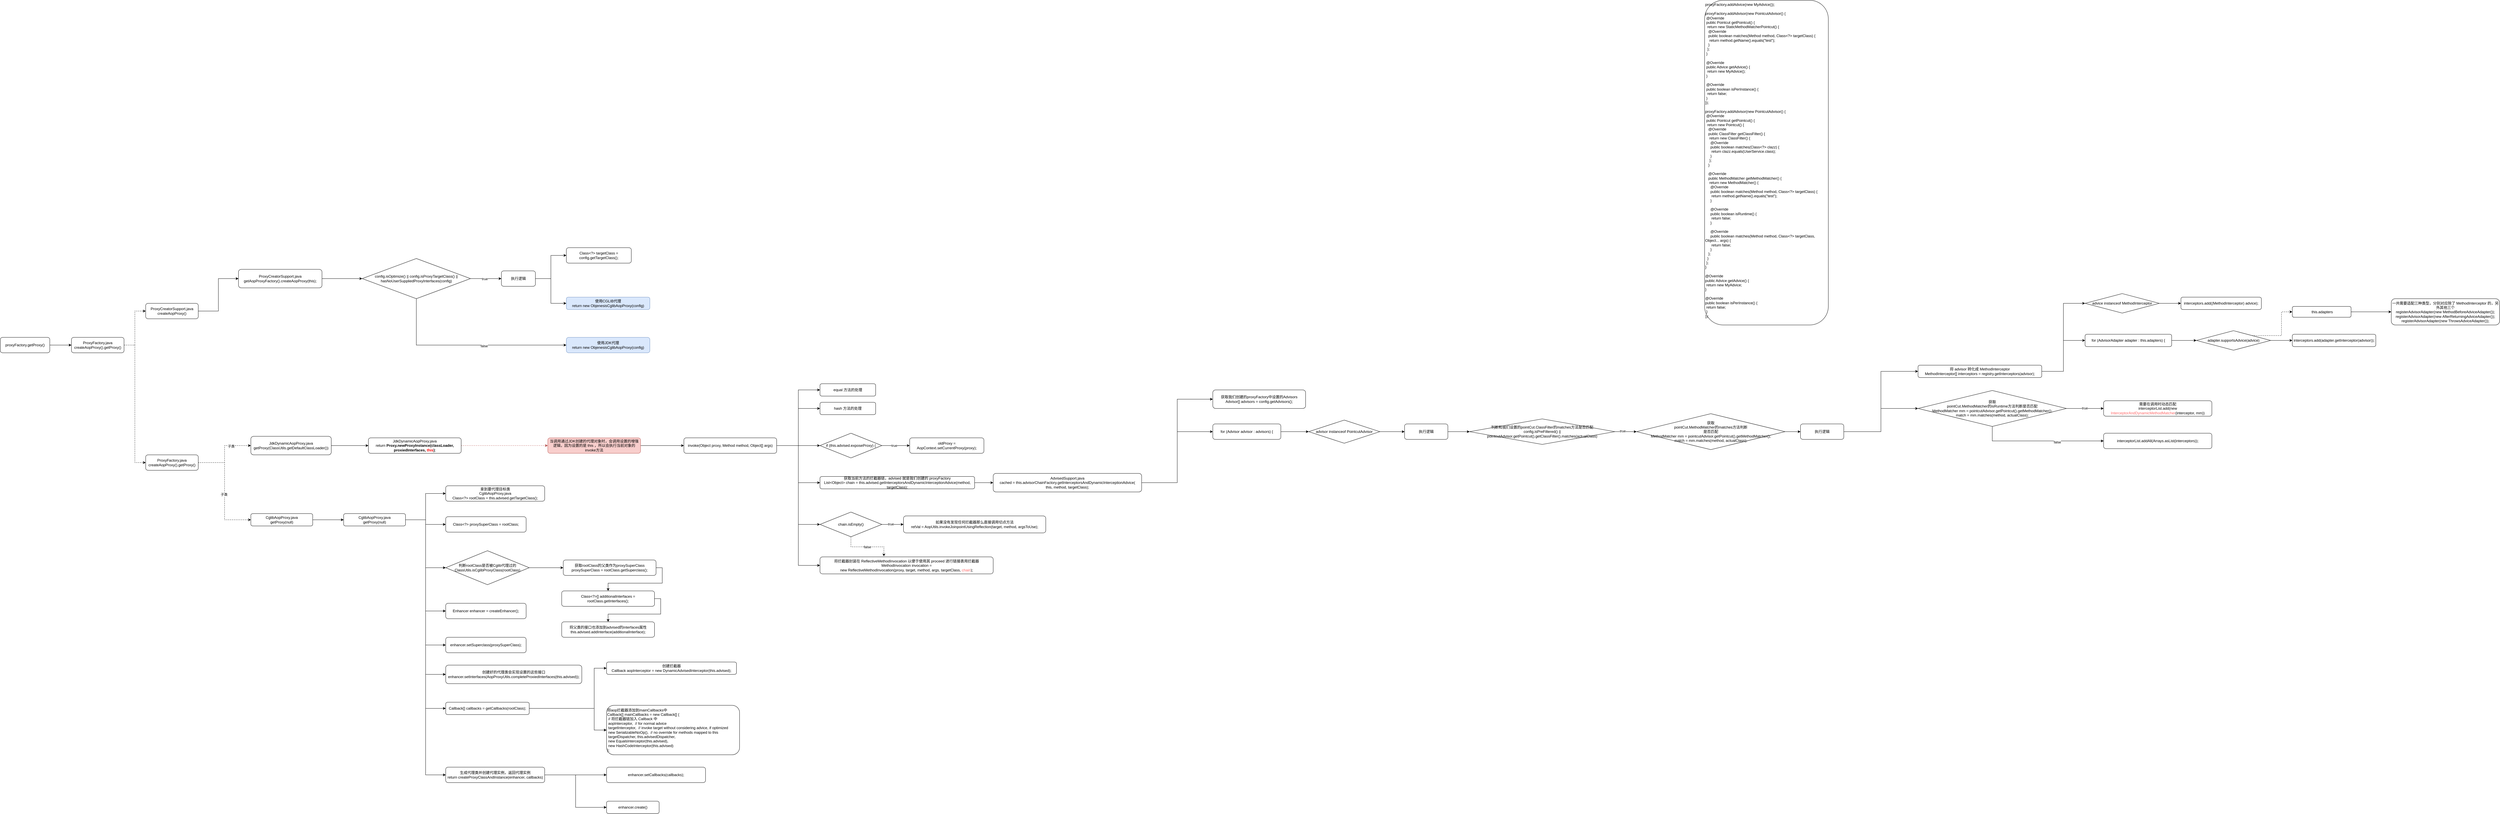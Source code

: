 <mxfile version="16.2.1" type="github">
  <diagram id="f2AcYuHpSOX_95SIe8nD" name="第 1 页">
    <mxGraphModel dx="946" dy="3900" grid="1" gridSize="10" guides="1" tooltips="1" connect="1" arrows="1" fold="1" page="1" pageScale="1" pageWidth="2339" pageHeight="3300" math="0" shadow="0">
      <root>
        <mxCell id="0" />
        <mxCell id="1" parent="0" />
        <mxCell id="IzW3qe-JI3EkygCX9i8u-3" style="edgeStyle=orthogonalEdgeStyle;rounded=0;orthogonalLoop=1;jettySize=auto;html=1;exitX=1;exitY=0.5;exitDx=0;exitDy=0;entryX=0;entryY=0.5;entryDx=0;entryDy=0;" edge="1" parent="1" source="IzW3qe-JI3EkygCX9i8u-1" target="IzW3qe-JI3EkygCX9i8u-2">
          <mxGeometry relative="1" as="geometry" />
        </mxCell>
        <mxCell id="IzW3qe-JI3EkygCX9i8u-1" value="proxyFactory.getProxy()" style="rounded=1;whiteSpace=wrap;html=1;" vertex="1" parent="1">
          <mxGeometry x="830" y="460" width="160" height="50" as="geometry" />
        </mxCell>
        <mxCell id="IzW3qe-JI3EkygCX9i8u-6" style="edgeStyle=orthogonalEdgeStyle;rounded=0;orthogonalLoop=1;jettySize=auto;html=1;exitX=1;exitY=0.5;exitDx=0;exitDy=0;entryX=0;entryY=0.5;entryDx=0;entryDy=0;dashed=1;" edge="1" parent="1" source="IzW3qe-JI3EkygCX9i8u-2" target="IzW3qe-JI3EkygCX9i8u-4">
          <mxGeometry relative="1" as="geometry" />
        </mxCell>
        <mxCell id="IzW3qe-JI3EkygCX9i8u-7" style="edgeStyle=orthogonalEdgeStyle;rounded=0;orthogonalLoop=1;jettySize=auto;html=1;exitX=1;exitY=0.5;exitDx=0;exitDy=0;entryX=0;entryY=0.5;entryDx=0;entryDy=0;dashed=1;" edge="1" parent="1" source="IzW3qe-JI3EkygCX9i8u-2" target="IzW3qe-JI3EkygCX9i8u-5">
          <mxGeometry relative="1" as="geometry" />
        </mxCell>
        <mxCell id="IzW3qe-JI3EkygCX9i8u-2" value="ProxyFactory.java&lt;br&gt;createAopProxy().getProxy()" style="rounded=1;whiteSpace=wrap;html=1;" vertex="1" parent="1">
          <mxGeometry x="1060" y="460" width="170" height="50" as="geometry" />
        </mxCell>
        <mxCell id="IzW3qe-JI3EkygCX9i8u-10" style="edgeStyle=orthogonalEdgeStyle;rounded=0;orthogonalLoop=1;jettySize=auto;html=1;exitX=1;exitY=0.5;exitDx=0;exitDy=0;entryX=0;entryY=0.5;entryDx=0;entryDy=0;" edge="1" parent="1" source="IzW3qe-JI3EkygCX9i8u-4" target="IzW3qe-JI3EkygCX9i8u-9">
          <mxGeometry relative="1" as="geometry" />
        </mxCell>
        <mxCell id="IzW3qe-JI3EkygCX9i8u-4" value="ProxyCreatorSupport.java&lt;br&gt;createAopProxy()" style="rounded=1;whiteSpace=wrap;html=1;" vertex="1" parent="1">
          <mxGeometry x="1300" y="350" width="170" height="50" as="geometry" />
        </mxCell>
        <mxCell id="IzW3qe-JI3EkygCX9i8u-27" style="edgeStyle=orthogonalEdgeStyle;rounded=0;orthogonalLoop=1;jettySize=auto;html=1;exitX=1;exitY=0.5;exitDx=0;exitDy=0;dashed=1;entryX=0;entryY=0.5;entryDx=0;entryDy=0;" edge="1" parent="1" source="IzW3qe-JI3EkygCX9i8u-5" target="IzW3qe-JI3EkygCX9i8u-25">
          <mxGeometry relative="1" as="geometry" />
        </mxCell>
        <mxCell id="IzW3qe-JI3EkygCX9i8u-29" value="子类" style="edgeLabel;html=1;align=center;verticalAlign=middle;resizable=0;points=[];" vertex="1" connectable="0" parent="IzW3qe-JI3EkygCX9i8u-27">
          <mxGeometry x="0.43" y="-2" relative="1" as="geometry">
            <mxPoint as="offset" />
          </mxGeometry>
        </mxCell>
        <mxCell id="IzW3qe-JI3EkygCX9i8u-28" style="edgeStyle=orthogonalEdgeStyle;rounded=0;orthogonalLoop=1;jettySize=auto;html=1;exitX=1;exitY=0.5;exitDx=0;exitDy=0;entryX=0;entryY=0.5;entryDx=0;entryDy=0;dashed=1;" edge="1" parent="1" source="IzW3qe-JI3EkygCX9i8u-5" target="IzW3qe-JI3EkygCX9i8u-26">
          <mxGeometry relative="1" as="geometry" />
        </mxCell>
        <mxCell id="IzW3qe-JI3EkygCX9i8u-30" value="子类" style="edgeLabel;html=1;align=center;verticalAlign=middle;resizable=0;points=[];" vertex="1" connectable="0" parent="IzW3qe-JI3EkygCX9i8u-28">
          <mxGeometry x="0.056" y="-2" relative="1" as="geometry">
            <mxPoint as="offset" />
          </mxGeometry>
        </mxCell>
        <mxCell id="IzW3qe-JI3EkygCX9i8u-5" value="ProxyFactory.java&lt;br&gt;createAopProxy().getProxy()" style="rounded=1;whiteSpace=wrap;html=1;" vertex="1" parent="1">
          <mxGeometry x="1300" y="840" width="170" height="50" as="geometry" />
        </mxCell>
        <mxCell id="IzW3qe-JI3EkygCX9i8u-12" style="edgeStyle=orthogonalEdgeStyle;rounded=0;orthogonalLoop=1;jettySize=auto;html=1;exitX=1;exitY=0.5;exitDx=0;exitDy=0;" edge="1" parent="1" source="IzW3qe-JI3EkygCX9i8u-9" target="IzW3qe-JI3EkygCX9i8u-11">
          <mxGeometry relative="1" as="geometry" />
        </mxCell>
        <mxCell id="IzW3qe-JI3EkygCX9i8u-9" value="ProxyCreatorSupport.java&lt;br&gt;getAopProxyFactory().createAopProxy(this);" style="rounded=1;whiteSpace=wrap;html=1;" vertex="1" parent="1">
          <mxGeometry x="1600" y="240" width="270" height="60" as="geometry" />
        </mxCell>
        <mxCell id="IzW3qe-JI3EkygCX9i8u-14" style="edgeStyle=orthogonalEdgeStyle;rounded=0;orthogonalLoop=1;jettySize=auto;html=1;exitX=1;exitY=0.5;exitDx=0;exitDy=0;" edge="1" parent="1" source="IzW3qe-JI3EkygCX9i8u-11" target="IzW3qe-JI3EkygCX9i8u-13">
          <mxGeometry relative="1" as="geometry" />
        </mxCell>
        <mxCell id="IzW3qe-JI3EkygCX9i8u-19" value="true" style="edgeLabel;html=1;align=center;verticalAlign=middle;resizable=0;points=[];" vertex="1" connectable="0" parent="IzW3qe-JI3EkygCX9i8u-14">
          <mxGeometry x="-0.08" y="-1" relative="1" as="geometry">
            <mxPoint as="offset" />
          </mxGeometry>
        </mxCell>
        <mxCell id="IzW3qe-JI3EkygCX9i8u-21" style="edgeStyle=orthogonalEdgeStyle;rounded=0;orthogonalLoop=1;jettySize=auto;html=1;exitX=0.5;exitY=1;exitDx=0;exitDy=0;entryX=0;entryY=0.5;entryDx=0;entryDy=0;" edge="1" parent="1" source="IzW3qe-JI3EkygCX9i8u-11" target="IzW3qe-JI3EkygCX9i8u-20">
          <mxGeometry relative="1" as="geometry" />
        </mxCell>
        <mxCell id="IzW3qe-JI3EkygCX9i8u-22" value="false" style="edgeLabel;html=1;align=center;verticalAlign=middle;resizable=0;points=[];" vertex="1" connectable="0" parent="IzW3qe-JI3EkygCX9i8u-21">
          <mxGeometry x="0.162" y="-3" relative="1" as="geometry">
            <mxPoint as="offset" />
          </mxGeometry>
        </mxCell>
        <mxCell id="IzW3qe-JI3EkygCX9i8u-11" value="config.isOptimize() || config.isProxyTargetClass() || hasNoUserSuppliedProxyInterfaces(config)" style="rhombus;whiteSpace=wrap;html=1;" vertex="1" parent="1">
          <mxGeometry x="2000" y="205" width="350" height="130" as="geometry" />
        </mxCell>
        <mxCell id="IzW3qe-JI3EkygCX9i8u-16" style="edgeStyle=orthogonalEdgeStyle;rounded=0;orthogonalLoop=1;jettySize=auto;html=1;exitX=1;exitY=0.5;exitDx=0;exitDy=0;entryX=0;entryY=0.5;entryDx=0;entryDy=0;" edge="1" parent="1" source="IzW3qe-JI3EkygCX9i8u-13" target="IzW3qe-JI3EkygCX9i8u-15">
          <mxGeometry relative="1" as="geometry" />
        </mxCell>
        <mxCell id="IzW3qe-JI3EkygCX9i8u-18" style="edgeStyle=orthogonalEdgeStyle;rounded=0;orthogonalLoop=1;jettySize=auto;html=1;exitX=1;exitY=0.5;exitDx=0;exitDy=0;entryX=0;entryY=0.5;entryDx=0;entryDy=0;" edge="1" parent="1" source="IzW3qe-JI3EkygCX9i8u-13" target="IzW3qe-JI3EkygCX9i8u-17">
          <mxGeometry relative="1" as="geometry" />
        </mxCell>
        <mxCell id="IzW3qe-JI3EkygCX9i8u-13" value="执行逻辑" style="rounded=1;whiteSpace=wrap;html=1;" vertex="1" parent="1">
          <mxGeometry x="2450" y="245" width="110" height="50" as="geometry" />
        </mxCell>
        <mxCell id="IzW3qe-JI3EkygCX9i8u-15" value="Class&amp;lt;?&amp;gt; targetClass = config.getTargetClass();" style="rounded=1;whiteSpace=wrap;html=1;" vertex="1" parent="1">
          <mxGeometry x="2660" y="170" width="210" height="50" as="geometry" />
        </mxCell>
        <mxCell id="IzW3qe-JI3EkygCX9i8u-17" value="使用CGLIB代理&lt;br&gt;return new ObjenesisCglibAopProxy(config)" style="rounded=1;whiteSpace=wrap;html=1;fillColor=#dae8fc;strokeColor=#6c8ebf;" vertex="1" parent="1">
          <mxGeometry x="2660" y="330" width="270" height="40" as="geometry" />
        </mxCell>
        <mxCell id="IzW3qe-JI3EkygCX9i8u-20" value="使用JDK代理&lt;br&gt;return new ObjenesisCglibAopProxy(config)" style="rounded=1;whiteSpace=wrap;html=1;fillColor=#dae8fc;strokeColor=#6c8ebf;" vertex="1" parent="1">
          <mxGeometry x="2660" y="460" width="270" height="50" as="geometry" />
        </mxCell>
        <mxCell id="IzW3qe-JI3EkygCX9i8u-32" style="edgeStyle=orthogonalEdgeStyle;rounded=0;orthogonalLoop=1;jettySize=auto;html=1;exitX=1;exitY=0.5;exitDx=0;exitDy=0;entryX=0;entryY=0.5;entryDx=0;entryDy=0;" edge="1" parent="1" source="IzW3qe-JI3EkygCX9i8u-25" target="IzW3qe-JI3EkygCX9i8u-31">
          <mxGeometry relative="1" as="geometry" />
        </mxCell>
        <mxCell id="IzW3qe-JI3EkygCX9i8u-25" value="JdkDynamicAopProxy.java&lt;br&gt;getProxy(ClassUtils.getDefaultClassLoader())" style="rounded=1;whiteSpace=wrap;html=1;" vertex="1" parent="1">
          <mxGeometry x="1640" y="780" width="260" height="60" as="geometry" />
        </mxCell>
        <mxCell id="IzW3qe-JI3EkygCX9i8u-34" style="edgeStyle=orthogonalEdgeStyle;rounded=0;orthogonalLoop=1;jettySize=auto;html=1;exitX=1;exitY=0.5;exitDx=0;exitDy=0;" edge="1" parent="1" source="IzW3qe-JI3EkygCX9i8u-26" target="IzW3qe-JI3EkygCX9i8u-33">
          <mxGeometry relative="1" as="geometry" />
        </mxCell>
        <mxCell id="IzW3qe-JI3EkygCX9i8u-26" value="CglibAopProxy.java&lt;br&gt;getProxy(null)" style="rounded=1;whiteSpace=wrap;html=1;" vertex="1" parent="1">
          <mxGeometry x="1640" y="1030" width="200" height="40" as="geometry" />
        </mxCell>
        <mxCell id="IzW3qe-JI3EkygCX9i8u-68" style="edgeStyle=orthogonalEdgeStyle;rounded=0;orthogonalLoop=1;jettySize=auto;html=1;exitX=1;exitY=0.5;exitDx=0;exitDy=0;dashed=1;fillColor=#f8cecc;strokeColor=#b85450;" edge="1" parent="1" source="IzW3qe-JI3EkygCX9i8u-31" target="IzW3qe-JI3EkygCX9i8u-67">
          <mxGeometry relative="1" as="geometry" />
        </mxCell>
        <mxCell id="IzW3qe-JI3EkygCX9i8u-31" value="JdkDynamicAopProxy.java&lt;br&gt;return &lt;b&gt;Proxy.newProxyInstance(classLoader, proxiedInterfaces, &lt;font color=&quot;#ff0000&quot;&gt;this&lt;/font&gt;)&lt;/b&gt;;" style="rounded=1;whiteSpace=wrap;html=1;" vertex="1" parent="1">
          <mxGeometry x="2020" y="785" width="300" height="50" as="geometry" />
        </mxCell>
        <mxCell id="IzW3qe-JI3EkygCX9i8u-36" style="edgeStyle=orthogonalEdgeStyle;rounded=0;orthogonalLoop=1;jettySize=auto;html=1;exitX=1;exitY=0.5;exitDx=0;exitDy=0;entryX=0;entryY=0.5;entryDx=0;entryDy=0;" edge="1" parent="1" source="IzW3qe-JI3EkygCX9i8u-33" target="IzW3qe-JI3EkygCX9i8u-35">
          <mxGeometry relative="1" as="geometry" />
        </mxCell>
        <mxCell id="IzW3qe-JI3EkygCX9i8u-39" style="edgeStyle=orthogonalEdgeStyle;rounded=0;orthogonalLoop=1;jettySize=auto;html=1;exitX=1;exitY=0.5;exitDx=0;exitDy=0;" edge="1" parent="1" source="IzW3qe-JI3EkygCX9i8u-33" target="IzW3qe-JI3EkygCX9i8u-38">
          <mxGeometry relative="1" as="geometry" />
        </mxCell>
        <mxCell id="IzW3qe-JI3EkygCX9i8u-40" style="edgeStyle=orthogonalEdgeStyle;rounded=0;orthogonalLoop=1;jettySize=auto;html=1;exitX=1;exitY=0.5;exitDx=0;exitDy=0;entryX=0;entryY=0.5;entryDx=0;entryDy=0;" edge="1" parent="1" source="IzW3qe-JI3EkygCX9i8u-33" target="IzW3qe-JI3EkygCX9i8u-37">
          <mxGeometry relative="1" as="geometry" />
        </mxCell>
        <mxCell id="IzW3qe-JI3EkygCX9i8u-49" style="edgeStyle=orthogonalEdgeStyle;rounded=0;orthogonalLoop=1;jettySize=auto;html=1;exitX=1;exitY=0.5;exitDx=0;exitDy=0;entryX=0;entryY=0.5;entryDx=0;entryDy=0;" edge="1" parent="1" source="IzW3qe-JI3EkygCX9i8u-33" target="IzW3qe-JI3EkygCX9i8u-47">
          <mxGeometry relative="1" as="geometry" />
        </mxCell>
        <mxCell id="IzW3qe-JI3EkygCX9i8u-52" style="edgeStyle=orthogonalEdgeStyle;rounded=0;orthogonalLoop=1;jettySize=auto;html=1;exitX=1;exitY=0.5;exitDx=0;exitDy=0;entryX=0;entryY=0.5;entryDx=0;entryDy=0;" edge="1" parent="1" source="IzW3qe-JI3EkygCX9i8u-33" target="IzW3qe-JI3EkygCX9i8u-50">
          <mxGeometry relative="1" as="geometry" />
        </mxCell>
        <mxCell id="IzW3qe-JI3EkygCX9i8u-53" style="edgeStyle=orthogonalEdgeStyle;rounded=0;orthogonalLoop=1;jettySize=auto;html=1;exitX=1;exitY=0.5;exitDx=0;exitDy=0;entryX=0;entryY=0.5;entryDx=0;entryDy=0;" edge="1" parent="1" source="IzW3qe-JI3EkygCX9i8u-33" target="IzW3qe-JI3EkygCX9i8u-51">
          <mxGeometry relative="1" as="geometry" />
        </mxCell>
        <mxCell id="IzW3qe-JI3EkygCX9i8u-59" style="edgeStyle=orthogonalEdgeStyle;rounded=0;orthogonalLoop=1;jettySize=auto;html=1;exitX=1;exitY=0.5;exitDx=0;exitDy=0;entryX=0;entryY=0.5;entryDx=0;entryDy=0;" edge="1" parent="1" source="IzW3qe-JI3EkygCX9i8u-33" target="IzW3qe-JI3EkygCX9i8u-54">
          <mxGeometry relative="1" as="geometry" />
        </mxCell>
        <mxCell id="IzW3qe-JI3EkygCX9i8u-65" style="edgeStyle=orthogonalEdgeStyle;rounded=0;orthogonalLoop=1;jettySize=auto;html=1;exitX=1;exitY=0.5;exitDx=0;exitDy=0;entryX=0;entryY=0.5;entryDx=0;entryDy=0;" edge="1" parent="1" source="IzW3qe-JI3EkygCX9i8u-33" target="IzW3qe-JI3EkygCX9i8u-60">
          <mxGeometry relative="1" as="geometry" />
        </mxCell>
        <mxCell id="IzW3qe-JI3EkygCX9i8u-33" value="CglibAopProxy.java&lt;br&gt;getProxy(null)" style="rounded=1;whiteSpace=wrap;html=1;" vertex="1" parent="1">
          <mxGeometry x="1940" y="1030" width="200" height="40" as="geometry" />
        </mxCell>
        <mxCell id="IzW3qe-JI3EkygCX9i8u-35" value="&lt;div&gt;拿到要代理目标类&lt;/div&gt;CglibAopProxy.java&lt;br&gt;&lt;div&gt;&lt;span&gt;Class&amp;lt;?&amp;gt; rootClass = this.advised.getTargetClass();&lt;/span&gt;&lt;br&gt;&lt;/div&gt;" style="rounded=1;whiteSpace=wrap;html=1;" vertex="1" parent="1">
          <mxGeometry x="2270" y="940" width="320" height="50" as="geometry" />
        </mxCell>
        <mxCell id="IzW3qe-JI3EkygCX9i8u-42" style="edgeStyle=orthogonalEdgeStyle;rounded=0;orthogonalLoop=1;jettySize=auto;html=1;exitX=1;exitY=0.5;exitDx=0;exitDy=0;" edge="1" parent="1" source="IzW3qe-JI3EkygCX9i8u-37" target="IzW3qe-JI3EkygCX9i8u-41">
          <mxGeometry relative="1" as="geometry" />
        </mxCell>
        <mxCell id="IzW3qe-JI3EkygCX9i8u-37" value="判断rootClass是否被Cglib代理过的&lt;br&gt;ClassUtils.isCglibProxyClass(rootClass)" style="rhombus;whiteSpace=wrap;html=1;" vertex="1" parent="1">
          <mxGeometry x="2270" y="1150" width="270" height="110" as="geometry" />
        </mxCell>
        <mxCell id="IzW3qe-JI3EkygCX9i8u-38" value="&lt;div&gt;Class&amp;lt;?&amp;gt; proxySuperClass = rootClass;&lt;br&gt;&lt;/div&gt;" style="rounded=1;whiteSpace=wrap;html=1;" vertex="1" parent="1">
          <mxGeometry x="2270" y="1040" width="260" height="50" as="geometry" />
        </mxCell>
        <mxCell id="IzW3qe-JI3EkygCX9i8u-44" style="edgeStyle=orthogonalEdgeStyle;rounded=0;orthogonalLoop=1;jettySize=auto;html=1;exitX=1;exitY=0.5;exitDx=0;exitDy=0;" edge="1" parent="1" source="IzW3qe-JI3EkygCX9i8u-41" target="IzW3qe-JI3EkygCX9i8u-43">
          <mxGeometry relative="1" as="geometry" />
        </mxCell>
        <mxCell id="IzW3qe-JI3EkygCX9i8u-41" value="&lt;div&gt;获取rootClass的父类作为proxySuperClass&lt;/div&gt;&lt;div&gt;proxySuperClass = rootClass.getSuperclass();&lt;br&gt;&lt;/div&gt;" style="rounded=1;whiteSpace=wrap;html=1;" vertex="1" parent="1">
          <mxGeometry x="2650" y="1180" width="300" height="50" as="geometry" />
        </mxCell>
        <mxCell id="IzW3qe-JI3EkygCX9i8u-46" style="edgeStyle=orthogonalEdgeStyle;rounded=0;orthogonalLoop=1;jettySize=auto;html=1;exitX=1;exitY=0.5;exitDx=0;exitDy=0;" edge="1" parent="1" source="IzW3qe-JI3EkygCX9i8u-43" target="IzW3qe-JI3EkygCX9i8u-45">
          <mxGeometry relative="1" as="geometry" />
        </mxCell>
        <mxCell id="IzW3qe-JI3EkygCX9i8u-43" value="&lt;div&gt;Class&amp;lt;?&amp;gt;[] additionalInterfaces = rootClass.getInterfaces();&lt;br&gt;&lt;/div&gt;" style="rounded=1;whiteSpace=wrap;html=1;" vertex="1" parent="1">
          <mxGeometry x="2645" y="1280" width="300" height="50" as="geometry" />
        </mxCell>
        <mxCell id="IzW3qe-JI3EkygCX9i8u-45" value="&lt;div&gt;&lt;div&gt;将父类的接口也添加到advised的interfaces属性&lt;/div&gt;&lt;div&gt;&lt;span&gt;					&lt;/span&gt;this.advised.addInterface(additionalInterface);&lt;/div&gt;&lt;/div&gt;" style="rounded=1;whiteSpace=wrap;html=1;" vertex="1" parent="1">
          <mxGeometry x="2645" y="1380" width="300" height="50" as="geometry" />
        </mxCell>
        <mxCell id="IzW3qe-JI3EkygCX9i8u-47" value="&lt;div&gt;Enhancer enhancer = createEnhancer();&lt;br&gt;&lt;/div&gt;" style="rounded=1;whiteSpace=wrap;html=1;" vertex="1" parent="1">
          <mxGeometry x="2270" y="1320" width="260" height="50" as="geometry" />
        </mxCell>
        <mxCell id="IzW3qe-JI3EkygCX9i8u-50" value="&lt;div&gt;enhancer.setSuperclass(proxySuperClass);&lt;br&gt;&lt;/div&gt;" style="rounded=1;whiteSpace=wrap;html=1;" vertex="1" parent="1">
          <mxGeometry x="2270" y="1430" width="260" height="50" as="geometry" />
        </mxCell>
        <mxCell id="IzW3qe-JI3EkygCX9i8u-51" value="&lt;div&gt;创建好的代理类会实现设置的这些接口&lt;/div&gt;&lt;div&gt;enhancer.setInterfaces(AopProxyUtils.completeProxiedInterfaces(this.advised));&lt;br&gt;&lt;/div&gt;" style="rounded=1;whiteSpace=wrap;html=1;" vertex="1" parent="1">
          <mxGeometry x="2270" y="1520" width="440" height="60" as="geometry" />
        </mxCell>
        <mxCell id="IzW3qe-JI3EkygCX9i8u-56" style="edgeStyle=orthogonalEdgeStyle;rounded=0;orthogonalLoop=1;jettySize=auto;html=1;exitX=1;exitY=0.5;exitDx=0;exitDy=0;entryX=0;entryY=0.5;entryDx=0;entryDy=0;" edge="1" parent="1" source="IzW3qe-JI3EkygCX9i8u-54" target="IzW3qe-JI3EkygCX9i8u-55">
          <mxGeometry relative="1" as="geometry">
            <Array as="points">
              <mxPoint x="2750" y="1660" />
              <mxPoint x="2750" y="1530" />
            </Array>
          </mxGeometry>
        </mxCell>
        <mxCell id="IzW3qe-JI3EkygCX9i8u-58" style="edgeStyle=orthogonalEdgeStyle;rounded=0;orthogonalLoop=1;jettySize=auto;html=1;exitX=1;exitY=0.5;exitDx=0;exitDy=0;" edge="1" parent="1" source="IzW3qe-JI3EkygCX9i8u-54" target="IzW3qe-JI3EkygCX9i8u-57">
          <mxGeometry relative="1" as="geometry">
            <Array as="points">
              <mxPoint x="2750" y="1660" />
              <mxPoint x="2750" y="1730" />
            </Array>
          </mxGeometry>
        </mxCell>
        <mxCell id="IzW3qe-JI3EkygCX9i8u-54" value="&lt;div&gt;Callback[] callbacks = getCallbacks(rootClass);&lt;br&gt;&lt;/div&gt;" style="rounded=1;whiteSpace=wrap;html=1;" vertex="1" parent="1">
          <mxGeometry x="2270" y="1640" width="270" height="40" as="geometry" />
        </mxCell>
        <mxCell id="IzW3qe-JI3EkygCX9i8u-55" value="&lt;div&gt;创建拦截器&lt;/div&gt;&lt;div&gt;Callback aopInterceptor = new DynamicAdvisedInterceptor(this.advised);&lt;br&gt;&lt;/div&gt;" style="rounded=1;whiteSpace=wrap;html=1;" vertex="1" parent="1">
          <mxGeometry x="2790" y="1510" width="420" height="40" as="geometry" />
        </mxCell>
        <mxCell id="IzW3qe-JI3EkygCX9i8u-57" value="&lt;div&gt;&lt;div&gt;将aop拦截器添加到mainCallbacks中&lt;/div&gt;&lt;div&gt;&lt;span&gt;		&lt;/span&gt;Callback[] mainCallbacks = new Callback[] {&lt;/div&gt;&lt;div&gt;&lt;span&gt;				&lt;/span&gt;&lt;span style=&quot;white-space: pre&quot;&gt;	&lt;/span&gt;// 将拦截器链加入 Callback 中&lt;/div&gt;&lt;div&gt;&lt;span&gt;				&lt;/span&gt;&lt;span style=&quot;white-space: pre&quot;&gt;	&lt;/span&gt;aopInterceptor,&amp;nbsp; // for normal advice&lt;/div&gt;&lt;div&gt;&lt;span&gt;				&lt;/span&gt;&lt;span style=&quot;white-space: pre&quot;&gt;	&lt;/span&gt;targetInterceptor,&amp;nbsp; // invoke target without considering advice, if optimized&lt;/div&gt;&lt;div&gt;&lt;span&gt;				&lt;/span&gt;&lt;span style=&quot;white-space: pre&quot;&gt;	&lt;/span&gt;new SerializableNoOp(),&amp;nbsp; // no override for methods mapped to this&lt;/div&gt;&lt;div&gt;&lt;span&gt;				&lt;/span&gt;&lt;span style=&quot;white-space: pre&quot;&gt;&lt;span style=&quot;white-space: pre&quot;&gt;	&lt;/span&gt;&lt;/span&gt;targetDispatcher, this.advisedDispatcher,&lt;/div&gt;&lt;div&gt;&lt;span&gt;				&lt;/span&gt;&lt;span style=&quot;white-space: pre&quot;&gt;	&lt;/span&gt;new EqualsInterceptor(this.advised),&lt;/div&gt;&lt;div&gt;&lt;span&gt;				&lt;/span&gt;&lt;span style=&quot;white-space: pre&quot;&gt;	&lt;/span&gt;new HashCodeInterceptor(this.advised)&lt;/div&gt;&lt;div&gt;&lt;span&gt;		&lt;/span&gt;};&lt;/div&gt;&lt;/div&gt;" style="rounded=1;whiteSpace=wrap;html=1;align=left;" vertex="1" parent="1">
          <mxGeometry x="2790" y="1650" width="430" height="160" as="geometry" />
        </mxCell>
        <mxCell id="IzW3qe-JI3EkygCX9i8u-62" style="edgeStyle=orthogonalEdgeStyle;rounded=0;orthogonalLoop=1;jettySize=auto;html=1;exitX=1;exitY=0.5;exitDx=0;exitDy=0;" edge="1" parent="1" source="IzW3qe-JI3EkygCX9i8u-60" target="IzW3qe-JI3EkygCX9i8u-61">
          <mxGeometry relative="1" as="geometry" />
        </mxCell>
        <mxCell id="IzW3qe-JI3EkygCX9i8u-63" style="edgeStyle=orthogonalEdgeStyle;rounded=0;orthogonalLoop=1;jettySize=auto;html=1;exitX=1;exitY=0.5;exitDx=0;exitDy=0;entryX=0;entryY=0.5;entryDx=0;entryDy=0;" edge="1" parent="1" source="IzW3qe-JI3EkygCX9i8u-60" target="IzW3qe-JI3EkygCX9i8u-64">
          <mxGeometry relative="1" as="geometry">
            <mxPoint x="2680" y="2040" as="targetPoint" />
          </mxGeometry>
        </mxCell>
        <mxCell id="IzW3qe-JI3EkygCX9i8u-60" value="&lt;div&gt;&lt;div&gt;生成代理类并创建代理实例，返回代理实例&lt;/div&gt;&lt;div&gt;&lt;span&gt;			&lt;/span&gt;return createProxyClassAndInstance(enhancer, callbacks)&lt;/div&gt;&lt;/div&gt;" style="rounded=1;whiteSpace=wrap;html=1;" vertex="1" parent="1">
          <mxGeometry x="2270" y="1850" width="320" height="50" as="geometry" />
        </mxCell>
        <mxCell id="IzW3qe-JI3EkygCX9i8u-61" value="enhancer.setCallbacks(callbacks);" style="rounded=1;whiteSpace=wrap;html=1;" vertex="1" parent="1">
          <mxGeometry x="2790" y="1850" width="320" height="50" as="geometry" />
        </mxCell>
        <mxCell id="IzW3qe-JI3EkygCX9i8u-64" value="enhancer.create()" style="rounded=1;whiteSpace=wrap;html=1;" vertex="1" parent="1">
          <mxGeometry x="2790" y="1960" width="170" height="40" as="geometry" />
        </mxCell>
        <mxCell id="IzW3qe-JI3EkygCX9i8u-70" style="edgeStyle=orthogonalEdgeStyle;rounded=0;orthogonalLoop=1;jettySize=auto;html=1;exitX=1;exitY=0.5;exitDx=0;exitDy=0;entryX=0;entryY=0.5;entryDx=0;entryDy=0;fontColor=#FF0000;" edge="1" parent="1" source="IzW3qe-JI3EkygCX9i8u-67" target="IzW3qe-JI3EkygCX9i8u-69">
          <mxGeometry relative="1" as="geometry" />
        </mxCell>
        <mxCell id="IzW3qe-JI3EkygCX9i8u-67" value="当调用通过JDK创建的代理对象时，会调用设置的增强逻辑，因为设置的是 this ，所以会执行当前对象的 invoke方法" style="rounded=1;whiteSpace=wrap;html=1;fillColor=#f8cecc;strokeColor=#b85450;" vertex="1" parent="1">
          <mxGeometry x="2600" y="785" width="300" height="50" as="geometry" />
        </mxCell>
        <mxCell id="IzW3qe-JI3EkygCX9i8u-73" style="edgeStyle=orthogonalEdgeStyle;rounded=0;orthogonalLoop=1;jettySize=auto;html=1;exitX=1;exitY=0.5;exitDx=0;exitDy=0;entryX=0;entryY=0.5;entryDx=0;entryDy=0;fontColor=#FF0000;" edge="1" parent="1" source="IzW3qe-JI3EkygCX9i8u-69" target="IzW3qe-JI3EkygCX9i8u-71">
          <mxGeometry relative="1" as="geometry" />
        </mxCell>
        <mxCell id="IzW3qe-JI3EkygCX9i8u-74" style="edgeStyle=orthogonalEdgeStyle;rounded=0;orthogonalLoop=1;jettySize=auto;html=1;exitX=1;exitY=0.5;exitDx=0;exitDy=0;entryX=0;entryY=0.5;entryDx=0;entryDy=0;fontColor=#FF0000;" edge="1" parent="1" source="IzW3qe-JI3EkygCX9i8u-69" target="IzW3qe-JI3EkygCX9i8u-72">
          <mxGeometry relative="1" as="geometry" />
        </mxCell>
        <mxCell id="IzW3qe-JI3EkygCX9i8u-76" style="edgeStyle=orthogonalEdgeStyle;rounded=0;orthogonalLoop=1;jettySize=auto;html=1;exitX=1;exitY=0.5;exitDx=0;exitDy=0;entryX=0;entryY=0.5;entryDx=0;entryDy=0;fontColor=#000000;" edge="1" parent="1" source="IzW3qe-JI3EkygCX9i8u-69" target="IzW3qe-JI3EkygCX9i8u-75">
          <mxGeometry relative="1" as="geometry" />
        </mxCell>
        <mxCell id="IzW3qe-JI3EkygCX9i8u-82" style="edgeStyle=orthogonalEdgeStyle;rounded=0;orthogonalLoop=1;jettySize=auto;html=1;exitX=1;exitY=0.5;exitDx=0;exitDy=0;entryX=0;entryY=0.5;entryDx=0;entryDy=0;fontColor=#000000;" edge="1" parent="1" source="IzW3qe-JI3EkygCX9i8u-69" target="IzW3qe-JI3EkygCX9i8u-81">
          <mxGeometry relative="1" as="geometry" />
        </mxCell>
        <mxCell id="IzW3qe-JI3EkygCX9i8u-113" style="edgeStyle=orthogonalEdgeStyle;rounded=0;orthogonalLoop=1;jettySize=auto;html=1;exitX=1;exitY=0.5;exitDx=0;exitDy=0;entryX=0;entryY=0.5;entryDx=0;entryDy=0;fontColor=#FF6666;" edge="1" parent="1" source="IzW3qe-JI3EkygCX9i8u-69" target="IzW3qe-JI3EkygCX9i8u-112">
          <mxGeometry relative="1" as="geometry" />
        </mxCell>
        <mxCell id="IzW3qe-JI3EkygCX9i8u-118" style="edgeStyle=orthogonalEdgeStyle;rounded=0;orthogonalLoop=1;jettySize=auto;html=1;exitX=1;exitY=0.5;exitDx=0;exitDy=0;entryX=0;entryY=0.5;entryDx=0;entryDy=0;fontColor=#000000;" edge="1" parent="1" source="IzW3qe-JI3EkygCX9i8u-69" target="IzW3qe-JI3EkygCX9i8u-116">
          <mxGeometry relative="1" as="geometry" />
        </mxCell>
        <mxCell id="IzW3qe-JI3EkygCX9i8u-69" value="&lt;div&gt;invoke(Object proxy, Method method, Object[] args)&lt;br&gt;&lt;/div&gt;" style="rounded=1;whiteSpace=wrap;html=1;" vertex="1" parent="1">
          <mxGeometry x="3040" y="785" width="300" height="50" as="geometry" />
        </mxCell>
        <mxCell id="IzW3qe-JI3EkygCX9i8u-71" value="&lt;div&gt;equal 方法的处理&lt;br&gt;&lt;/div&gt;" style="rounded=1;whiteSpace=wrap;html=1;" vertex="1" parent="1">
          <mxGeometry x="3480" y="610" width="180" height="40" as="geometry" />
        </mxCell>
        <mxCell id="IzW3qe-JI3EkygCX9i8u-72" value="&lt;div&gt;hash 方法的处理&lt;br&gt;&lt;/div&gt;" style="rounded=1;whiteSpace=wrap;html=1;" vertex="1" parent="1">
          <mxGeometry x="3480" y="670" width="180" height="40" as="geometry" />
        </mxCell>
        <mxCell id="IzW3qe-JI3EkygCX9i8u-79" style="edgeStyle=orthogonalEdgeStyle;rounded=0;orthogonalLoop=1;jettySize=auto;html=1;exitX=1;exitY=0.5;exitDx=0;exitDy=0;fontColor=#000000;" edge="1" parent="1" source="IzW3qe-JI3EkygCX9i8u-75" target="IzW3qe-JI3EkygCX9i8u-78">
          <mxGeometry relative="1" as="geometry" />
        </mxCell>
        <mxCell id="IzW3qe-JI3EkygCX9i8u-80" value="true" style="edgeLabel;html=1;align=center;verticalAlign=middle;resizable=0;points=[];fontColor=#000000;" vertex="1" connectable="0" parent="IzW3qe-JI3EkygCX9i8u-79">
          <mxGeometry x="-0.112" y="4" relative="1" as="geometry">
            <mxPoint y="4" as="offset" />
          </mxGeometry>
        </mxCell>
        <mxCell id="IzW3qe-JI3EkygCX9i8u-75" value="&lt;font color=&quot;#000000&quot;&gt;if (this.advised.exposeProxy) {&lt;/font&gt;" style="rhombus;whiteSpace=wrap;html=1;fontColor=#FF0000;" vertex="1" parent="1">
          <mxGeometry x="3480" y="770" width="200" height="80" as="geometry" />
        </mxCell>
        <mxCell id="IzW3qe-JI3EkygCX9i8u-78" value="&lt;div&gt;oldProxy = AopContext.setCurrentProxy(proxy);&lt;br&gt;&lt;/div&gt;" style="rounded=1;whiteSpace=wrap;html=1;" vertex="1" parent="1">
          <mxGeometry x="3770" y="785" width="240" height="50" as="geometry" />
        </mxCell>
        <mxCell id="IzW3qe-JI3EkygCX9i8u-84" style="edgeStyle=orthogonalEdgeStyle;rounded=0;orthogonalLoop=1;jettySize=auto;html=1;exitX=1;exitY=0.5;exitDx=0;exitDy=0;entryX=0;entryY=0.5;entryDx=0;entryDy=0;fontColor=#000000;" edge="1" parent="1" source="IzW3qe-JI3EkygCX9i8u-81" target="IzW3qe-JI3EkygCX9i8u-83">
          <mxGeometry relative="1" as="geometry" />
        </mxCell>
        <mxCell id="IzW3qe-JI3EkygCX9i8u-81" value="&lt;div&gt;&lt;div&gt;获取当前方法的拦截器链，advised 就是我们创建的 proxyFactory&lt;/div&gt;&lt;div&gt;&lt;span&gt;			&lt;/span&gt;List&amp;lt;Object&amp;gt; chain = this.advised.getInterceptorsAndDynamicInterceptionAdvice(method, targetClass);&lt;/div&gt;&lt;/div&gt;" style="rounded=1;whiteSpace=wrap;html=1;" vertex="1" parent="1">
          <mxGeometry x="3480" y="910" width="500" height="40" as="geometry" />
        </mxCell>
        <mxCell id="IzW3qe-JI3EkygCX9i8u-86" style="edgeStyle=orthogonalEdgeStyle;rounded=0;orthogonalLoop=1;jettySize=auto;html=1;exitX=1;exitY=0.5;exitDx=0;exitDy=0;fontColor=#000000;entryX=0;entryY=0.5;entryDx=0;entryDy=0;" edge="1" parent="1" source="IzW3qe-JI3EkygCX9i8u-83" target="IzW3qe-JI3EkygCX9i8u-85">
          <mxGeometry relative="1" as="geometry" />
        </mxCell>
        <mxCell id="IzW3qe-JI3EkygCX9i8u-88" style="edgeStyle=orthogonalEdgeStyle;rounded=0;orthogonalLoop=1;jettySize=auto;html=1;exitX=1;exitY=0.5;exitDx=0;exitDy=0;entryX=0;entryY=0.5;entryDx=0;entryDy=0;fontColor=#000000;" edge="1" parent="1" source="IzW3qe-JI3EkygCX9i8u-83" target="IzW3qe-JI3EkygCX9i8u-87">
          <mxGeometry relative="1" as="geometry" />
        </mxCell>
        <mxCell id="IzW3qe-JI3EkygCX9i8u-83" value="AdvisedSupport.java&lt;br&gt;&lt;div&gt;cached = this.advisorChainFactory.getInterceptorsAndDynamicInterceptionAdvice(&lt;/div&gt;&lt;div&gt;&lt;span&gt;					&lt;/span&gt;this, method, targetClass);&lt;/div&gt;" style="rounded=1;whiteSpace=wrap;html=1;" vertex="1" parent="1">
          <mxGeometry x="4040" y="900" width="480" height="60" as="geometry" />
        </mxCell>
        <mxCell id="IzW3qe-JI3EkygCX9i8u-85" value="获取我们创建的proxyFactory中设置的Advisors&lt;br&gt;Advisor[] advisors = config.getAdvisors();" style="rounded=1;whiteSpace=wrap;html=1;" vertex="1" parent="1">
          <mxGeometry x="4750" y="630" width="300" height="60" as="geometry" />
        </mxCell>
        <mxCell id="IzW3qe-JI3EkygCX9i8u-91" style="edgeStyle=orthogonalEdgeStyle;rounded=0;orthogonalLoop=1;jettySize=auto;html=1;exitX=1;exitY=0.5;exitDx=0;exitDy=0;fontColor=#000000;" edge="1" parent="1" source="IzW3qe-JI3EkygCX9i8u-87" target="IzW3qe-JI3EkygCX9i8u-90">
          <mxGeometry relative="1" as="geometry" />
        </mxCell>
        <mxCell id="IzW3qe-JI3EkygCX9i8u-87" value="for (Advisor advisor : advisors) {" style="rounded=1;whiteSpace=wrap;html=1;" vertex="1" parent="1">
          <mxGeometry x="4750" y="740" width="220" height="50" as="geometry" />
        </mxCell>
        <mxCell id="IzW3qe-JI3EkygCX9i8u-94" style="edgeStyle=orthogonalEdgeStyle;rounded=0;orthogonalLoop=1;jettySize=auto;html=1;exitX=1;exitY=0.5;exitDx=0;exitDy=0;fontColor=#000000;" edge="1" parent="1" source="IzW3qe-JI3EkygCX9i8u-89" target="IzW3qe-JI3EkygCX9i8u-93">
          <mxGeometry relative="1" as="geometry" />
        </mxCell>
        <mxCell id="IzW3qe-JI3EkygCX9i8u-89" value="执行逻辑" style="rounded=1;whiteSpace=wrap;html=1;" vertex="1" parent="1">
          <mxGeometry x="5370" y="740" width="140" height="50" as="geometry" />
        </mxCell>
        <mxCell id="IzW3qe-JI3EkygCX9i8u-92" style="edgeStyle=orthogonalEdgeStyle;rounded=0;orthogonalLoop=1;jettySize=auto;html=1;exitX=1;exitY=0.5;exitDx=0;exitDy=0;fontColor=#000000;" edge="1" parent="1" source="IzW3qe-JI3EkygCX9i8u-90" target="IzW3qe-JI3EkygCX9i8u-89">
          <mxGeometry relative="1" as="geometry" />
        </mxCell>
        <mxCell id="IzW3qe-JI3EkygCX9i8u-90" value="advisor instanceof PointcutAdvisor" style="rhombus;whiteSpace=wrap;html=1;fontColor=#000000;" vertex="1" parent="1">
          <mxGeometry x="5060" y="727.5" width="230" height="75" as="geometry" />
        </mxCell>
        <mxCell id="IzW3qe-JI3EkygCX9i8u-97" style="edgeStyle=orthogonalEdgeStyle;rounded=0;orthogonalLoop=1;jettySize=auto;html=1;exitX=1;exitY=0.5;exitDx=0;exitDy=0;entryX=0;entryY=0.5;entryDx=0;entryDy=0;fontColor=#000000;" edge="1" parent="1" source="IzW3qe-JI3EkygCX9i8u-93" target="IzW3qe-JI3EkygCX9i8u-96">
          <mxGeometry relative="1" as="geometry" />
        </mxCell>
        <mxCell id="IzW3qe-JI3EkygCX9i8u-98" value="true" style="edgeLabel;html=1;align=center;verticalAlign=middle;resizable=0;points=[];fontColor=#000000;" vertex="1" connectable="0" parent="IzW3qe-JI3EkygCX9i8u-97">
          <mxGeometry x="-0.307" y="2" relative="1" as="geometry">
            <mxPoint as="offset" />
          </mxGeometry>
        </mxCell>
        <mxCell id="IzW3qe-JI3EkygCX9i8u-93" value="判断和我们设置的pointCut.ClassFilter的matches方法是否匹配&lt;br&gt;config.isPreFiltered() || pointcutAdvisor.getPointcut().getClassFilter().matches(actualClass)" style="rhombus;whiteSpace=wrap;html=1;fontColor=#000000;" vertex="1" parent="1">
          <mxGeometry x="5580" y="723.75" width="470" height="82.5" as="geometry" />
        </mxCell>
        <mxCell id="IzW3qe-JI3EkygCX9i8u-95" value="&lt;div&gt;&lt;div&gt;&lt;span&gt;		&lt;/span&gt;proxyFactory.addAdvice(new MyAdvice());&lt;/div&gt;&lt;div&gt;&lt;br&gt;&lt;/div&gt;&lt;div&gt;&lt;span&gt;		&lt;/span&gt;proxyFactory.addAdvisor(new PointcutAdvisor() {&lt;/div&gt;&lt;div&gt;&lt;span&gt;			&lt;/span&gt;&lt;span style=&quot;white-space: pre&quot;&gt;	&lt;/span&gt;@Override&lt;/div&gt;&lt;div&gt;&lt;span&gt;			&lt;/span&gt;&lt;span style=&quot;white-space: pre&quot;&gt;	&lt;/span&gt;public Pointcut getPointcut() {&lt;/div&gt;&lt;div&gt;&lt;span&gt;				&lt;/span&gt;&lt;span style=&quot;white-space: pre&quot;&gt;	&lt;/span&gt;&lt;span style=&quot;white-space: pre&quot;&gt;	&lt;/span&gt;return new StaticMethodMatcherPointcut() {&lt;/div&gt;&lt;div&gt;&lt;span&gt;					&lt;/span&gt;&lt;span style=&quot;white-space: pre&quot;&gt;	&lt;span style=&quot;white-space: pre&quot;&gt;	&lt;/span&gt;&lt;/span&gt;&lt;span style=&quot;white-space: pre&quot;&gt;	&lt;/span&gt;@Override&lt;/div&gt;&lt;div&gt;&lt;span&gt;					&lt;/span&gt;&lt;span style=&quot;white-space: pre&quot;&gt;	&lt;/span&gt;&lt;span style=&quot;white-space: pre&quot;&gt;	&lt;/span&gt;&lt;span style=&quot;white-space: pre&quot;&gt;	&lt;/span&gt;public boolean matches(Method method, Class&amp;lt;?&amp;gt; targetClass) {&lt;/div&gt;&lt;div&gt;&lt;span&gt;						&lt;/span&gt;&lt;span style=&quot;white-space: pre&quot;&gt;	&lt;/span&gt;&lt;span style=&quot;white-space: pre&quot;&gt;	&lt;/span&gt;&lt;span style=&quot;white-space: pre&quot;&gt;	&lt;/span&gt;&lt;span style=&quot;white-space: pre&quot;&gt;	&lt;/span&gt;return method.getName().equals(&quot;test&quot;);&lt;/div&gt;&lt;div&gt;&lt;span&gt;					&lt;/span&gt;&lt;span style=&quot;white-space: pre&quot;&gt;	&lt;/span&gt;&lt;span style=&quot;white-space: pre&quot;&gt;	&lt;/span&gt;&lt;span style=&quot;white-space: pre&quot;&gt;	&lt;/span&gt;}&lt;/div&gt;&lt;div&gt;&lt;span&gt;				&lt;/span&gt;&lt;span style=&quot;white-space: pre&quot;&gt;	&lt;/span&gt;&lt;span style=&quot;white-space: pre&quot;&gt;	&lt;/span&gt;};&lt;/div&gt;&lt;div&gt;&lt;span&gt;			&lt;/span&gt;&lt;span style=&quot;white-space: pre&quot;&gt;	&lt;/span&gt;}&lt;/div&gt;&lt;div&gt;&lt;br&gt;&lt;/div&gt;&lt;div&gt;&lt;span&gt;			&lt;/span&gt;&lt;span style=&quot;white-space: pre&quot;&gt;	&lt;/span&gt;@Override&lt;/div&gt;&lt;div&gt;&lt;span&gt;			&lt;/span&gt;&lt;span style=&quot;white-space: pre&quot;&gt;	&lt;/span&gt;public Advice getAdvice() {&lt;/div&gt;&lt;div&gt;&lt;span&gt;				&lt;/span&gt;&lt;span style=&quot;white-space: pre&quot;&gt;	&lt;/span&gt;&lt;span style=&quot;white-space: pre&quot;&gt;	&lt;/span&gt;return new MyAdvice();&lt;/div&gt;&lt;div&gt;&lt;span&gt;			&lt;/span&gt;&lt;span style=&quot;white-space: pre&quot;&gt;	&lt;/span&gt;}&lt;/div&gt;&lt;div&gt;&lt;br&gt;&lt;/div&gt;&lt;div&gt;&lt;span&gt;			&lt;/span&gt;&lt;span style=&quot;white-space: pre&quot;&gt;	&lt;/span&gt;@Override&lt;/div&gt;&lt;div&gt;&lt;span&gt;			&lt;/span&gt;&lt;span style=&quot;white-space: pre&quot;&gt;	&lt;/span&gt;public boolean isPerInstance() {&lt;/div&gt;&lt;div&gt;&lt;span&gt;				&lt;/span&gt;&lt;span style=&quot;white-space: pre&quot;&gt;	&lt;/span&gt;&lt;span style=&quot;white-space: pre&quot;&gt;	&lt;/span&gt;return false;&lt;/div&gt;&lt;div&gt;&lt;span&gt;			&lt;/span&gt;&lt;span style=&quot;white-space: pre&quot;&gt;	&lt;/span&gt;}&lt;/div&gt;&lt;div&gt;&lt;span&gt;		&lt;/span&gt;});&lt;/div&gt;&lt;div&gt;&lt;br&gt;&lt;/div&gt;&lt;div&gt;&lt;span&gt;		&lt;/span&gt;proxyFactory.addAdvisor(new PointcutAdvisor() {&lt;/div&gt;&lt;div&gt;&lt;span&gt;			&lt;/span&gt;&lt;span style=&quot;white-space: pre&quot;&gt;	&lt;/span&gt;@Override&lt;/div&gt;&lt;div&gt;&lt;span&gt;			&lt;/span&gt;&lt;span style=&quot;white-space: pre&quot;&gt;	&lt;/span&gt;public Pointcut getPointcut() {&lt;/div&gt;&lt;div&gt;&lt;span&gt;				&lt;/span&gt;&lt;span style=&quot;white-space: pre&quot;&gt;	&lt;/span&gt;&lt;span style=&quot;white-space: pre&quot;&gt;	&lt;/span&gt;return new Pointcut() {&lt;/div&gt;&lt;div&gt;&lt;span&gt;					&lt;/span&gt;&lt;span style=&quot;white-space: pre&quot;&gt;	&lt;/span&gt;&lt;span style=&quot;white-space: pre&quot;&gt;	&lt;/span&gt;&lt;span style=&quot;white-space: pre&quot;&gt;	&lt;/span&gt;@Override&lt;/div&gt;&lt;div&gt;&lt;span&gt;					&lt;/span&gt;&lt;span style=&quot;white-space: pre&quot;&gt;	&lt;/span&gt;&lt;span style=&quot;white-space: pre&quot;&gt;	&lt;/span&gt;&lt;span style=&quot;white-space: pre&quot;&gt;	&lt;/span&gt;public ClassFilter getClassFilter() {&lt;/div&gt;&lt;div&gt;&lt;span&gt;						&lt;/span&gt;&lt;span style=&quot;white-space: pre&quot;&gt;	&lt;/span&gt;&lt;span style=&quot;white-space: pre&quot;&gt;	&lt;/span&gt;&lt;span style=&quot;white-space: pre&quot;&gt;	&lt;/span&gt;&lt;span style=&quot;white-space: pre&quot;&gt;	&lt;/span&gt;return new ClassFilter() {&lt;/div&gt;&lt;div&gt;&lt;span&gt;							&lt;/span&gt;&lt;span style=&quot;white-space: pre&quot;&gt;	&lt;/span&gt;&lt;span style=&quot;white-space: pre&quot;&gt;	&lt;/span&gt;&lt;span style=&quot;white-space: pre&quot;&gt;	&lt;/span&gt;&lt;span style=&quot;white-space: pre&quot;&gt;	&lt;/span&gt;&lt;span style=&quot;white-space: pre&quot;&gt;	&lt;/span&gt;@Override&lt;/div&gt;&lt;div&gt;&lt;span&gt;							&lt;/span&gt;&lt;span style=&quot;white-space: pre&quot;&gt;	&lt;/span&gt;&lt;span style=&quot;white-space: pre&quot;&gt;	&lt;/span&gt;&lt;span style=&quot;white-space: pre&quot;&gt;	&lt;/span&gt;&lt;span style=&quot;white-space: pre&quot;&gt;	&lt;/span&gt;&lt;span style=&quot;white-space: pre&quot;&gt;	&lt;/span&gt;public boolean matches(Class&amp;lt;?&amp;gt; clazz) {&lt;/div&gt;&lt;div&gt;&lt;span&gt;								&lt;/span&gt;&lt;span style=&quot;white-space: pre&quot;&gt;	&lt;/span&gt;&lt;span style=&quot;white-space: pre&quot;&gt;	&lt;/span&gt;&lt;span style=&quot;white-space: pre&quot;&gt;	&lt;/span&gt;&lt;span style=&quot;white-space: pre&quot;&gt;	&lt;/span&gt;&lt;span style=&quot;white-space: pre&quot;&gt;	&lt;/span&gt;&lt;span style=&quot;white-space: pre&quot;&gt;	&lt;/span&gt;return clazz.equals(UserService.class);&lt;/div&gt;&lt;div&gt;&lt;span&gt;							&lt;/span&gt;&lt;span style=&quot;white-space: pre&quot;&gt;	&lt;/span&gt;&lt;span style=&quot;white-space: pre&quot;&gt;	&lt;/span&gt;&lt;span style=&quot;white-space: pre&quot;&gt;	&lt;/span&gt;&lt;span style=&quot;white-space: pre&quot;&gt;	&lt;/span&gt;&lt;span style=&quot;white-space: pre&quot;&gt;	&lt;/span&gt;}&lt;/div&gt;&lt;div&gt;&lt;span&gt;						&lt;/span&gt;&lt;span style=&quot;white-space: pre&quot;&gt;	&lt;/span&gt;&lt;span style=&quot;white-space: pre&quot;&gt;	&lt;/span&gt;&lt;span style=&quot;white-space: pre&quot;&gt;	&lt;/span&gt;&lt;span style=&quot;white-space: pre&quot;&gt;	&lt;/span&gt;};&lt;/div&gt;&lt;div&gt;&lt;span&gt;					&lt;/span&gt;&lt;span style=&quot;white-space: pre&quot;&gt;	&lt;/span&gt;&lt;span style=&quot;white-space: pre&quot;&gt;	&lt;/span&gt;&lt;span style=&quot;white-space: pre&quot;&gt;	&lt;/span&gt;}&lt;/div&gt;&lt;div&gt;&lt;br&gt;&lt;/div&gt;&lt;div&gt;&lt;span&gt;					&lt;/span&gt;&lt;span style=&quot;white-space: pre&quot;&gt;	&lt;/span&gt;&lt;span style=&quot;white-space: pre&quot;&gt;	&lt;/span&gt;&lt;span style=&quot;white-space: pre&quot;&gt;	&lt;/span&gt;@Override&lt;/div&gt;&lt;div&gt;&lt;span&gt;					&lt;/span&gt;&lt;span style=&quot;white-space: pre&quot;&gt;	&lt;/span&gt;&lt;span style=&quot;white-space: pre&quot;&gt;	&lt;/span&gt;&lt;span style=&quot;white-space: pre&quot;&gt;	&lt;/span&gt;public MethodMatcher getMethodMatcher() {&lt;/div&gt;&lt;div&gt;&lt;span&gt;						&lt;/span&gt;&lt;span style=&quot;white-space: pre&quot;&gt;	&lt;/span&gt;&lt;span style=&quot;white-space: pre&quot;&gt;	&lt;/span&gt;&lt;span style=&quot;white-space: pre&quot;&gt;	&lt;/span&gt;&lt;span style=&quot;white-space: pre&quot;&gt;	&lt;/span&gt;return new MethodMatcher() {&lt;/div&gt;&lt;div&gt;&lt;span&gt;							&lt;/span&gt;&lt;span style=&quot;white-space: pre&quot;&gt;	&lt;/span&gt;&lt;span style=&quot;white-space: pre&quot;&gt;	&lt;/span&gt;&lt;span style=&quot;white-space: pre&quot;&gt;	&lt;/span&gt;&lt;span style=&quot;white-space: pre&quot;&gt;	&lt;/span&gt;&lt;span style=&quot;white-space: pre&quot;&gt;	&lt;/span&gt;@Override&lt;/div&gt;&lt;div&gt;&lt;span&gt;							&lt;/span&gt;&lt;span style=&quot;white-space: pre&quot;&gt;	&lt;/span&gt;&lt;span style=&quot;white-space: pre&quot;&gt;	&lt;/span&gt;&lt;span style=&quot;white-space: pre&quot;&gt;	&lt;/span&gt;&lt;span style=&quot;white-space: pre&quot;&gt;	&lt;/span&gt;&lt;span style=&quot;white-space: pre&quot;&gt;	&lt;/span&gt;public boolean matches(Method method, Class&amp;lt;?&amp;gt; targetClass) {&lt;/div&gt;&lt;div&gt;&lt;span&gt;								&lt;/span&gt;&lt;span style=&quot;white-space: pre&quot;&gt;	&lt;/span&gt;&lt;span style=&quot;white-space: pre&quot;&gt;	&lt;/span&gt;&lt;span style=&quot;white-space: pre&quot;&gt;	&lt;/span&gt;&lt;span style=&quot;white-space: pre&quot;&gt;	&lt;/span&gt;&lt;span style=&quot;white-space: pre&quot;&gt;	&lt;/span&gt;&lt;span style=&quot;white-space: pre&quot;&gt;	&lt;/span&gt;return method.getName().equals(&quot;test&quot;);&lt;/div&gt;&lt;div&gt;&lt;span&gt;							&lt;/span&gt;&lt;span style=&quot;white-space: pre&quot;&gt;	&lt;/span&gt;&lt;span style=&quot;white-space: pre&quot;&gt;	&lt;/span&gt;&lt;span style=&quot;white-space: pre&quot;&gt;	&lt;/span&gt;&lt;span style=&quot;white-space: pre&quot;&gt;	&lt;/span&gt;&lt;span style=&quot;white-space: pre&quot;&gt;	&lt;/span&gt;}&lt;/div&gt;&lt;div&gt;&lt;br&gt;&lt;/div&gt;&lt;div&gt;&lt;span&gt;							&lt;/span&gt;&lt;span style=&quot;white-space: pre&quot;&gt;	&lt;/span&gt;&lt;span style=&quot;white-space: pre&quot;&gt;	&lt;/span&gt;&lt;span style=&quot;white-space: pre&quot;&gt;	&lt;/span&gt;&lt;span style=&quot;white-space: pre&quot;&gt;	&lt;/span&gt;&lt;span style=&quot;white-space: pre&quot;&gt;	&lt;/span&gt;@Override&lt;/div&gt;&lt;div&gt;&lt;span&gt;							&lt;/span&gt;&lt;span style=&quot;white-space: pre&quot;&gt;	&lt;/span&gt;&lt;span style=&quot;white-space: pre&quot;&gt;	&lt;/span&gt;&lt;span style=&quot;white-space: pre&quot;&gt;	&lt;/span&gt;&lt;span style=&quot;white-space: pre&quot;&gt;	&lt;/span&gt;&lt;span style=&quot;white-space: pre&quot;&gt;	&lt;/span&gt;public boolean isRuntime() {&lt;/div&gt;&lt;div&gt;&lt;span&gt;								&lt;/span&gt;&lt;span style=&quot;white-space: pre&quot;&gt;	&lt;/span&gt;&lt;span style=&quot;white-space: pre&quot;&gt;	&lt;/span&gt;&lt;span style=&quot;white-space: pre&quot;&gt;	&lt;/span&gt;&lt;span style=&quot;white-space: pre&quot;&gt;	&lt;/span&gt;&lt;span style=&quot;white-space: pre&quot;&gt;	&lt;/span&gt;&lt;span style=&quot;white-space: pre&quot;&gt;	&lt;/span&gt;return false;&lt;/div&gt;&lt;div&gt;&lt;span&gt;							&lt;/span&gt;&lt;span style=&quot;white-space: pre&quot;&gt;	&lt;/span&gt;&lt;span style=&quot;white-space: pre&quot;&gt;	&lt;/span&gt;&lt;span style=&quot;white-space: pre&quot;&gt;	&lt;/span&gt;&lt;span style=&quot;white-space: pre&quot;&gt;	&lt;/span&gt;&lt;span style=&quot;white-space: pre&quot;&gt;	&lt;/span&gt;}&lt;/div&gt;&lt;div&gt;&lt;br&gt;&lt;/div&gt;&lt;div&gt;&lt;span&gt;							&lt;/span&gt;&lt;span style=&quot;white-space: pre&quot;&gt;	&lt;/span&gt;&lt;span style=&quot;white-space: pre&quot;&gt;	&lt;/span&gt;&lt;span style=&quot;white-space: pre&quot;&gt;	&lt;/span&gt;&lt;span style=&quot;white-space: pre&quot;&gt;	&lt;/span&gt;&lt;span style=&quot;white-space: pre&quot;&gt;	&lt;/span&gt;@Override&lt;/div&gt;&lt;div&gt;&lt;span&gt;							&lt;/span&gt;&lt;span style=&quot;white-space: pre&quot;&gt;	&lt;/span&gt;&lt;span style=&quot;white-space: pre&quot;&gt;	&lt;/span&gt;&lt;span style=&quot;white-space: pre&quot;&gt;	&lt;/span&gt;&lt;span style=&quot;white-space: pre&quot;&gt;	&lt;/span&gt;&lt;span style=&quot;white-space: pre&quot;&gt;	&lt;/span&gt;public boolean matches(Method method, Class&amp;lt;?&amp;gt; targetClass, Object... args) {&lt;/div&gt;&lt;div&gt;&lt;span&gt;								&lt;/span&gt;&lt;span style=&quot;white-space: pre&quot;&gt;	&lt;/span&gt;&lt;span style=&quot;white-space: pre&quot;&gt;	&lt;/span&gt;&lt;span style=&quot;white-space: pre&quot;&gt;	&lt;/span&gt;&lt;span style=&quot;white-space: pre&quot;&gt;	&lt;/span&gt;&lt;span style=&quot;white-space: pre&quot;&gt;	&lt;/span&gt;&lt;span style=&quot;white-space: pre&quot;&gt;	&lt;/span&gt;return false;&lt;/div&gt;&lt;div&gt;&lt;span&gt;							&lt;/span&gt;&lt;span style=&quot;white-space: pre&quot;&gt;	&lt;/span&gt;&lt;span style=&quot;white-space: pre&quot;&gt;	&lt;/span&gt;&lt;span style=&quot;white-space: pre&quot;&gt;	&lt;/span&gt;&lt;span style=&quot;white-space: pre&quot;&gt;	&lt;/span&gt;&lt;span style=&quot;white-space: pre&quot;&gt;	&lt;/span&gt;}&lt;/div&gt;&lt;div&gt;&lt;span&gt;						&lt;/span&gt;&lt;span style=&quot;white-space: pre&quot;&gt;	&lt;/span&gt;&lt;span style=&quot;white-space: pre&quot;&gt;	&lt;/span&gt;&lt;span style=&quot;white-space: pre&quot;&gt;	&lt;/span&gt;};&lt;/div&gt;&lt;div&gt;&lt;span&gt;					&lt;/span&gt;&lt;span style=&quot;white-space: pre&quot;&gt;	&lt;/span&gt;&lt;span style=&quot;white-space: pre&quot;&gt;	&lt;/span&gt;}&lt;/div&gt;&lt;div&gt;&lt;span&gt;				&lt;/span&gt;&lt;span style=&quot;white-space: pre&quot;&gt;	&lt;/span&gt;};&lt;/div&gt;&lt;div&gt;&lt;span&gt;			&lt;/span&gt;}&lt;/div&gt;&lt;div&gt;&lt;br&gt;&lt;/div&gt;&lt;div&gt;&lt;span&gt;			&lt;/span&gt;@Override&lt;/div&gt;&lt;div&gt;&lt;span&gt;			&lt;/span&gt;public Advice getAdvice() {&lt;/div&gt;&lt;div&gt;&lt;span&gt;				&lt;/span&gt;&lt;span style=&quot;white-space: pre&quot;&gt;	&lt;/span&gt;return new MyAdvice;&lt;/div&gt;&lt;div&gt;&lt;span&gt;			&lt;/span&gt;}&lt;/div&gt;&lt;div&gt;&lt;br&gt;&lt;/div&gt;&lt;div&gt;&lt;span&gt;			&lt;/span&gt;@Override&lt;/div&gt;&lt;div&gt;&lt;span&gt;			&lt;/span&gt;public boolean isPerInstance() {&lt;/div&gt;&lt;div&gt;&lt;span&gt;				&lt;/span&gt;&lt;span style=&quot;white-space: pre&quot;&gt;	&lt;/span&gt;return false;&lt;/div&gt;&lt;div&gt;&lt;span&gt;			&lt;/span&gt;&lt;span style=&quot;white-space: pre&quot;&gt;	&lt;/span&gt;}&lt;/div&gt;&lt;div&gt;&lt;span&gt;		&lt;/span&gt;});&lt;/div&gt;&lt;/div&gt;&lt;div&gt;&lt;br&gt;&lt;/div&gt;" style="rounded=1;whiteSpace=wrap;html=1;fontColor=#000000;align=left;" vertex="1" parent="1">
          <mxGeometry x="6340" y="-630" width="400" height="1050" as="geometry" />
        </mxCell>
        <mxCell id="IzW3qe-JI3EkygCX9i8u-101" style="edgeStyle=orthogonalEdgeStyle;rounded=0;orthogonalLoop=1;jettySize=auto;html=1;exitX=1;exitY=0.5;exitDx=0;exitDy=0;entryX=0;entryY=0.5;entryDx=0;entryDy=0;fontColor=#000000;" edge="1" parent="1" source="IzW3qe-JI3EkygCX9i8u-96" target="IzW3qe-JI3EkygCX9i8u-100">
          <mxGeometry relative="1" as="geometry" />
        </mxCell>
        <mxCell id="IzW3qe-JI3EkygCX9i8u-96" value="&lt;div&gt;获取&lt;/div&gt;pointCut.MethodMatcher的matches方法判断&lt;br&gt;是否匹配&lt;div&gt;MethodMatcher mm = pointcutAdvisor.getPointcut().getMethodMatcher();&lt;br&gt;&lt;/div&gt;&lt;div&gt;&lt;span&gt;						&lt;/span&gt;match = mm.matches(method, actualClass);&lt;/div&gt;" style="rhombus;whiteSpace=wrap;html=1;fontColor=#000000;" vertex="1" parent="1">
          <mxGeometry x="6120" y="706.88" width="480" height="116.25" as="geometry" />
        </mxCell>
        <mxCell id="IzW3qe-JI3EkygCX9i8u-106" style="edgeStyle=orthogonalEdgeStyle;rounded=0;orthogonalLoop=1;jettySize=auto;html=1;exitX=1;exitY=0.5;exitDx=0;exitDy=0;fontColor=#000000;" edge="1" parent="1" source="IzW3qe-JI3EkygCX9i8u-99" target="IzW3qe-JI3EkygCX9i8u-103">
          <mxGeometry relative="1" as="geometry" />
        </mxCell>
        <mxCell id="IzW3qe-JI3EkygCX9i8u-108" value="true" style="edgeLabel;html=1;align=center;verticalAlign=middle;resizable=0;points=[];fontColor=#000000;" vertex="1" connectable="0" parent="IzW3qe-JI3EkygCX9i8u-106">
          <mxGeometry x="-0.025" y="1" relative="1" as="geometry">
            <mxPoint as="offset" />
          </mxGeometry>
        </mxCell>
        <mxCell id="IzW3qe-JI3EkygCX9i8u-109" style="edgeStyle=orthogonalEdgeStyle;rounded=0;orthogonalLoop=1;jettySize=auto;html=1;exitX=0.5;exitY=1;exitDx=0;exitDy=0;entryX=0;entryY=0.5;entryDx=0;entryDy=0;fontColor=#000000;" edge="1" parent="1" source="IzW3qe-JI3EkygCX9i8u-99" target="IzW3qe-JI3EkygCX9i8u-107">
          <mxGeometry relative="1" as="geometry" />
        </mxCell>
        <mxCell id="IzW3qe-JI3EkygCX9i8u-110" value="false" style="edgeLabel;html=1;align=center;verticalAlign=middle;resizable=0;points=[];fontColor=#000000;" vertex="1" connectable="0" parent="IzW3qe-JI3EkygCX9i8u-109">
          <mxGeometry x="0.262" y="-4" relative="1" as="geometry">
            <mxPoint as="offset" />
          </mxGeometry>
        </mxCell>
        <mxCell id="IzW3qe-JI3EkygCX9i8u-99" value="&lt;div&gt;获取&lt;/div&gt;pointCut.MethodMatcher的isRuntime方法判断是否匹配&lt;div&gt;MethodMatcher mm = pointcutAdvisor.getPointcut().getMethodMatcher();&lt;br&gt;&lt;/div&gt;&lt;div&gt;&lt;span&gt;						&lt;/span&gt;match = mm.matches(method, actualClass);&lt;/div&gt;" style="rhombus;whiteSpace=wrap;html=1;fontColor=#000000;" vertex="1" parent="1">
          <mxGeometry x="7030" y="631.87" width="480" height="116.25" as="geometry" />
        </mxCell>
        <mxCell id="IzW3qe-JI3EkygCX9i8u-102" style="edgeStyle=orthogonalEdgeStyle;rounded=0;orthogonalLoop=1;jettySize=auto;html=1;exitX=1;exitY=0.5;exitDx=0;exitDy=0;entryX=0;entryY=0.5;entryDx=0;entryDy=0;fontColor=#000000;" edge="1" parent="1" source="IzW3qe-JI3EkygCX9i8u-100" target="IzW3qe-JI3EkygCX9i8u-99">
          <mxGeometry relative="1" as="geometry" />
        </mxCell>
        <mxCell id="IzW3qe-JI3EkygCX9i8u-105" style="edgeStyle=orthogonalEdgeStyle;rounded=0;orthogonalLoop=1;jettySize=auto;html=1;exitX=1;exitY=0.5;exitDx=0;exitDy=0;entryX=0;entryY=0.5;entryDx=0;entryDy=0;fontColor=#000000;" edge="1" parent="1" source="IzW3qe-JI3EkygCX9i8u-100" target="IzW3qe-JI3EkygCX9i8u-104">
          <mxGeometry relative="1" as="geometry" />
        </mxCell>
        <mxCell id="IzW3qe-JI3EkygCX9i8u-100" value="执行逻辑" style="rounded=1;whiteSpace=wrap;html=1;" vertex="1" parent="1">
          <mxGeometry x="6650" y="740" width="140" height="50" as="geometry" />
        </mxCell>
        <mxCell id="IzW3qe-JI3EkygCX9i8u-103" value="&lt;div&gt;需要在调用时动态匹配&lt;/div&gt;&lt;div&gt;&lt;span&gt;								&lt;/span&gt;interceptorList.add(new &lt;font color=&quot;#ff6666&quot;&gt;InterceptorAndDynamicMethodMatcher&lt;/font&gt;(interceptor, mm))&lt;/div&gt;" style="rounded=1;whiteSpace=wrap;html=1;" vertex="1" parent="1">
          <mxGeometry x="7630" y="665" width="350" height="50" as="geometry" />
        </mxCell>
        <mxCell id="IzW3qe-JI3EkygCX9i8u-122" style="edgeStyle=orthogonalEdgeStyle;rounded=0;orthogonalLoop=1;jettySize=auto;html=1;exitX=1;exitY=0.5;exitDx=0;exitDy=0;fontColor=#FF6666;entryX=0;entryY=0.5;entryDx=0;entryDy=0;" edge="1" parent="1" source="IzW3qe-JI3EkygCX9i8u-104" target="IzW3qe-JI3EkygCX9i8u-121">
          <mxGeometry relative="1" as="geometry" />
        </mxCell>
        <mxCell id="IzW3qe-JI3EkygCX9i8u-124" style="edgeStyle=orthogonalEdgeStyle;rounded=0;orthogonalLoop=1;jettySize=auto;html=1;exitX=1;exitY=0.5;exitDx=0;exitDy=0;entryX=0;entryY=0.5;entryDx=0;entryDy=0;fontColor=#FF6666;" edge="1" parent="1" source="IzW3qe-JI3EkygCX9i8u-104" target="IzW3qe-JI3EkygCX9i8u-125">
          <mxGeometry relative="1" as="geometry" />
        </mxCell>
        <mxCell id="IzW3qe-JI3EkygCX9i8u-104" value="&lt;div&gt;将 advisor 转化成 MethodInterceptor&lt;/div&gt;&lt;div&gt;&lt;span&gt;						&lt;/span&gt;MethodInterceptor[] interceptors = registry.getInterceptors(advisor);&lt;/div&gt;" style="rounded=1;whiteSpace=wrap;html=1;" vertex="1" parent="1">
          <mxGeometry x="7030" y="550" width="400" height="40" as="geometry" />
        </mxCell>
        <mxCell id="IzW3qe-JI3EkygCX9i8u-107" value="interceptorList.addAll(Arrays.asList(interceptors));" style="rounded=1;whiteSpace=wrap;html=1;" vertex="1" parent="1">
          <mxGeometry x="7630" y="770" width="350" height="50" as="geometry" />
        </mxCell>
        <mxCell id="IzW3qe-JI3EkygCX9i8u-111" value="如果没有发现任何拦截器那么直接调用切点方法&#xa;				retVal = AopUtils.invokeJoinpointUsingReflection(target, method, argsToUse);" style="rounded=1;whiteSpace=wrap;html=1;" vertex="1" parent="1">
          <mxGeometry x="3750" y="1037.5" width="460" height="55" as="geometry" />
        </mxCell>
        <mxCell id="IzW3qe-JI3EkygCX9i8u-114" style="edgeStyle=orthogonalEdgeStyle;rounded=0;orthogonalLoop=1;jettySize=auto;html=1;exitX=1;exitY=0.5;exitDx=0;exitDy=0;fontColor=#FF6666;" edge="1" parent="1" source="IzW3qe-JI3EkygCX9i8u-112" target="IzW3qe-JI3EkygCX9i8u-111">
          <mxGeometry relative="1" as="geometry" />
        </mxCell>
        <mxCell id="IzW3qe-JI3EkygCX9i8u-115" value="&lt;font color=&quot;#000000&quot;&gt;true&lt;/font&gt;" style="edgeLabel;html=1;align=center;verticalAlign=middle;resizable=0;points=[];fontColor=#FF6666;" vertex="1" connectable="0" parent="IzW3qe-JI3EkygCX9i8u-114">
          <mxGeometry x="-0.185" y="1" relative="1" as="geometry">
            <mxPoint as="offset" />
          </mxGeometry>
        </mxCell>
        <mxCell id="IzW3qe-JI3EkygCX9i8u-117" value="false" style="edgeStyle=orthogonalEdgeStyle;rounded=0;orthogonalLoop=1;jettySize=auto;html=1;exitX=0.5;exitY=1;exitDx=0;exitDy=0;entryX=0.369;entryY=-0.035;entryDx=0;entryDy=0;entryPerimeter=0;fontColor=#000000;dashed=1;" edge="1" parent="1" source="IzW3qe-JI3EkygCX9i8u-112" target="IzW3qe-JI3EkygCX9i8u-116">
          <mxGeometry relative="1" as="geometry" />
        </mxCell>
        <mxCell id="IzW3qe-JI3EkygCX9i8u-112" value="&lt;font color=&quot;#000000&quot;&gt;chain.isEmpty()&lt;/font&gt;" style="rhombus;whiteSpace=wrap;html=1;fontColor=#FF0000;" vertex="1" parent="1">
          <mxGeometry x="3480" y="1025" width="200" height="80" as="geometry" />
        </mxCell>
        <mxCell id="IzW3qe-JI3EkygCX9i8u-116" value="&lt;div&gt;将拦截器封装在 ReflectiveMethodInvocation 以便于使用其 proceed 进行链接表用拦截器&lt;/div&gt;&lt;div&gt;MethodInvocation invocation =&lt;/div&gt;&lt;div&gt;&lt;span&gt;						&lt;/span&gt;new ReflectiveMethodInvocation(proxy, target, method, args, targetClass, &lt;font color=&quot;#ff6666&quot;&gt;chain&lt;/font&gt;);&lt;/div&gt;" style="rounded=1;whiteSpace=wrap;html=1;" vertex="1" parent="1">
          <mxGeometry x="3480" y="1170" width="560" height="55" as="geometry" />
        </mxCell>
        <mxCell id="IzW3qe-JI3EkygCX9i8u-129" style="edgeStyle=orthogonalEdgeStyle;rounded=0;orthogonalLoop=1;jettySize=auto;html=1;exitX=1;exitY=0.5;exitDx=0;exitDy=0;fontColor=#FF6666;" edge="1" parent="1" source="IzW3qe-JI3EkygCX9i8u-121" target="IzW3qe-JI3EkygCX9i8u-128">
          <mxGeometry relative="1" as="geometry" />
        </mxCell>
        <mxCell id="IzW3qe-JI3EkygCX9i8u-121" value="advice instanceof MethodInterceptor" style="rhombus;whiteSpace=wrap;html=1;fontColor=#000000;" vertex="1" parent="1">
          <mxGeometry x="7570" y="318.44" width="240" height="63.12" as="geometry" />
        </mxCell>
        <mxCell id="IzW3qe-JI3EkygCX9i8u-132" style="edgeStyle=orthogonalEdgeStyle;rounded=0;orthogonalLoop=1;jettySize=auto;html=1;exitX=1;exitY=0.5;exitDx=0;exitDy=0;fontColor=#FF6666;" edge="1" parent="1" source="IzW3qe-JI3EkygCX9i8u-123" target="IzW3qe-JI3EkygCX9i8u-131">
          <mxGeometry relative="1" as="geometry" />
        </mxCell>
        <mxCell id="IzW3qe-JI3EkygCX9i8u-134" style="edgeStyle=orthogonalEdgeStyle;rounded=0;orthogonalLoop=1;jettySize=auto;html=1;exitX=1;exitY=0;exitDx=0;exitDy=0;entryX=0;entryY=0.5;entryDx=0;entryDy=0;fontColor=#FF6666;dashed=1;" edge="1" parent="1" source="IzW3qe-JI3EkygCX9i8u-123" target="IzW3qe-JI3EkygCX9i8u-133">
          <mxGeometry relative="1" as="geometry" />
        </mxCell>
        <mxCell id="IzW3qe-JI3EkygCX9i8u-123" value="adapter.supportsAdvice(advice)" style="rhombus;whiteSpace=wrap;html=1;fontColor=#000000;" vertex="1" parent="1">
          <mxGeometry x="7930" y="438.44" width="240" height="63.12" as="geometry" />
        </mxCell>
        <mxCell id="IzW3qe-JI3EkygCX9i8u-126" style="edgeStyle=orthogonalEdgeStyle;rounded=0;orthogonalLoop=1;jettySize=auto;html=1;exitX=1;exitY=0.5;exitDx=0;exitDy=0;fontColor=#FF6666;" edge="1" parent="1" source="IzW3qe-JI3EkygCX9i8u-125" target="IzW3qe-JI3EkygCX9i8u-123">
          <mxGeometry relative="1" as="geometry" />
        </mxCell>
        <mxCell id="IzW3qe-JI3EkygCX9i8u-125" value="for (AdvisorAdapter adapter : this.adapters) {" style="rounded=1;whiteSpace=wrap;html=1;" vertex="1" parent="1">
          <mxGeometry x="7570" y="450" width="280" height="40" as="geometry" />
        </mxCell>
        <mxCell id="IzW3qe-JI3EkygCX9i8u-128" value="interceptors.add((MethodInterceptor) advice);" style="rounded=1;whiteSpace=wrap;html=1;" vertex="1" parent="1">
          <mxGeometry x="7880" y="330" width="260" height="40" as="geometry" />
        </mxCell>
        <mxCell id="IzW3qe-JI3EkygCX9i8u-131" value="interceptors.add(adapter.getInterceptor(advisor));" style="rounded=1;whiteSpace=wrap;html=1;" vertex="1" parent="1">
          <mxGeometry x="8240" y="450" width="270" height="40" as="geometry" />
        </mxCell>
        <mxCell id="IzW3qe-JI3EkygCX9i8u-136" style="edgeStyle=orthogonalEdgeStyle;rounded=0;orthogonalLoop=1;jettySize=auto;html=1;exitX=1;exitY=0.5;exitDx=0;exitDy=0;fontColor=#FF6666;" edge="1" parent="1" source="IzW3qe-JI3EkygCX9i8u-133" target="IzW3qe-JI3EkygCX9i8u-135">
          <mxGeometry relative="1" as="geometry" />
        </mxCell>
        <mxCell id="IzW3qe-JI3EkygCX9i8u-133" value="&amp;nbsp;this.adapters" style="rounded=1;whiteSpace=wrap;html=1;" vertex="1" parent="1">
          <mxGeometry x="8240" y="360" width="190" height="35" as="geometry" />
        </mxCell>
        <mxCell id="IzW3qe-JI3EkygCX9i8u-135" value="&lt;div&gt;一共需要适配三种类型，分别对应除了 MethodInterceptor 的，另外其他三个&lt;/div&gt;&lt;div&gt;&lt;span&gt;		&lt;/span&gt;registerAdvisorAdapter(new MethodBeforeAdviceAdapter());&lt;/div&gt;&lt;div&gt;&lt;span&gt;		&lt;/span&gt;registerAdvisorAdapter(new AfterReturningAdviceAdapter());&lt;/div&gt;&lt;div&gt;&lt;span&gt;		&lt;/span&gt;registerAdvisorAdapter(new ThrowsAdviceAdapter());&lt;/div&gt;" style="rounded=1;whiteSpace=wrap;html=1;" vertex="1" parent="1">
          <mxGeometry x="8560" y="335" width="350" height="85" as="geometry" />
        </mxCell>
      </root>
    </mxGraphModel>
  </diagram>
</mxfile>
